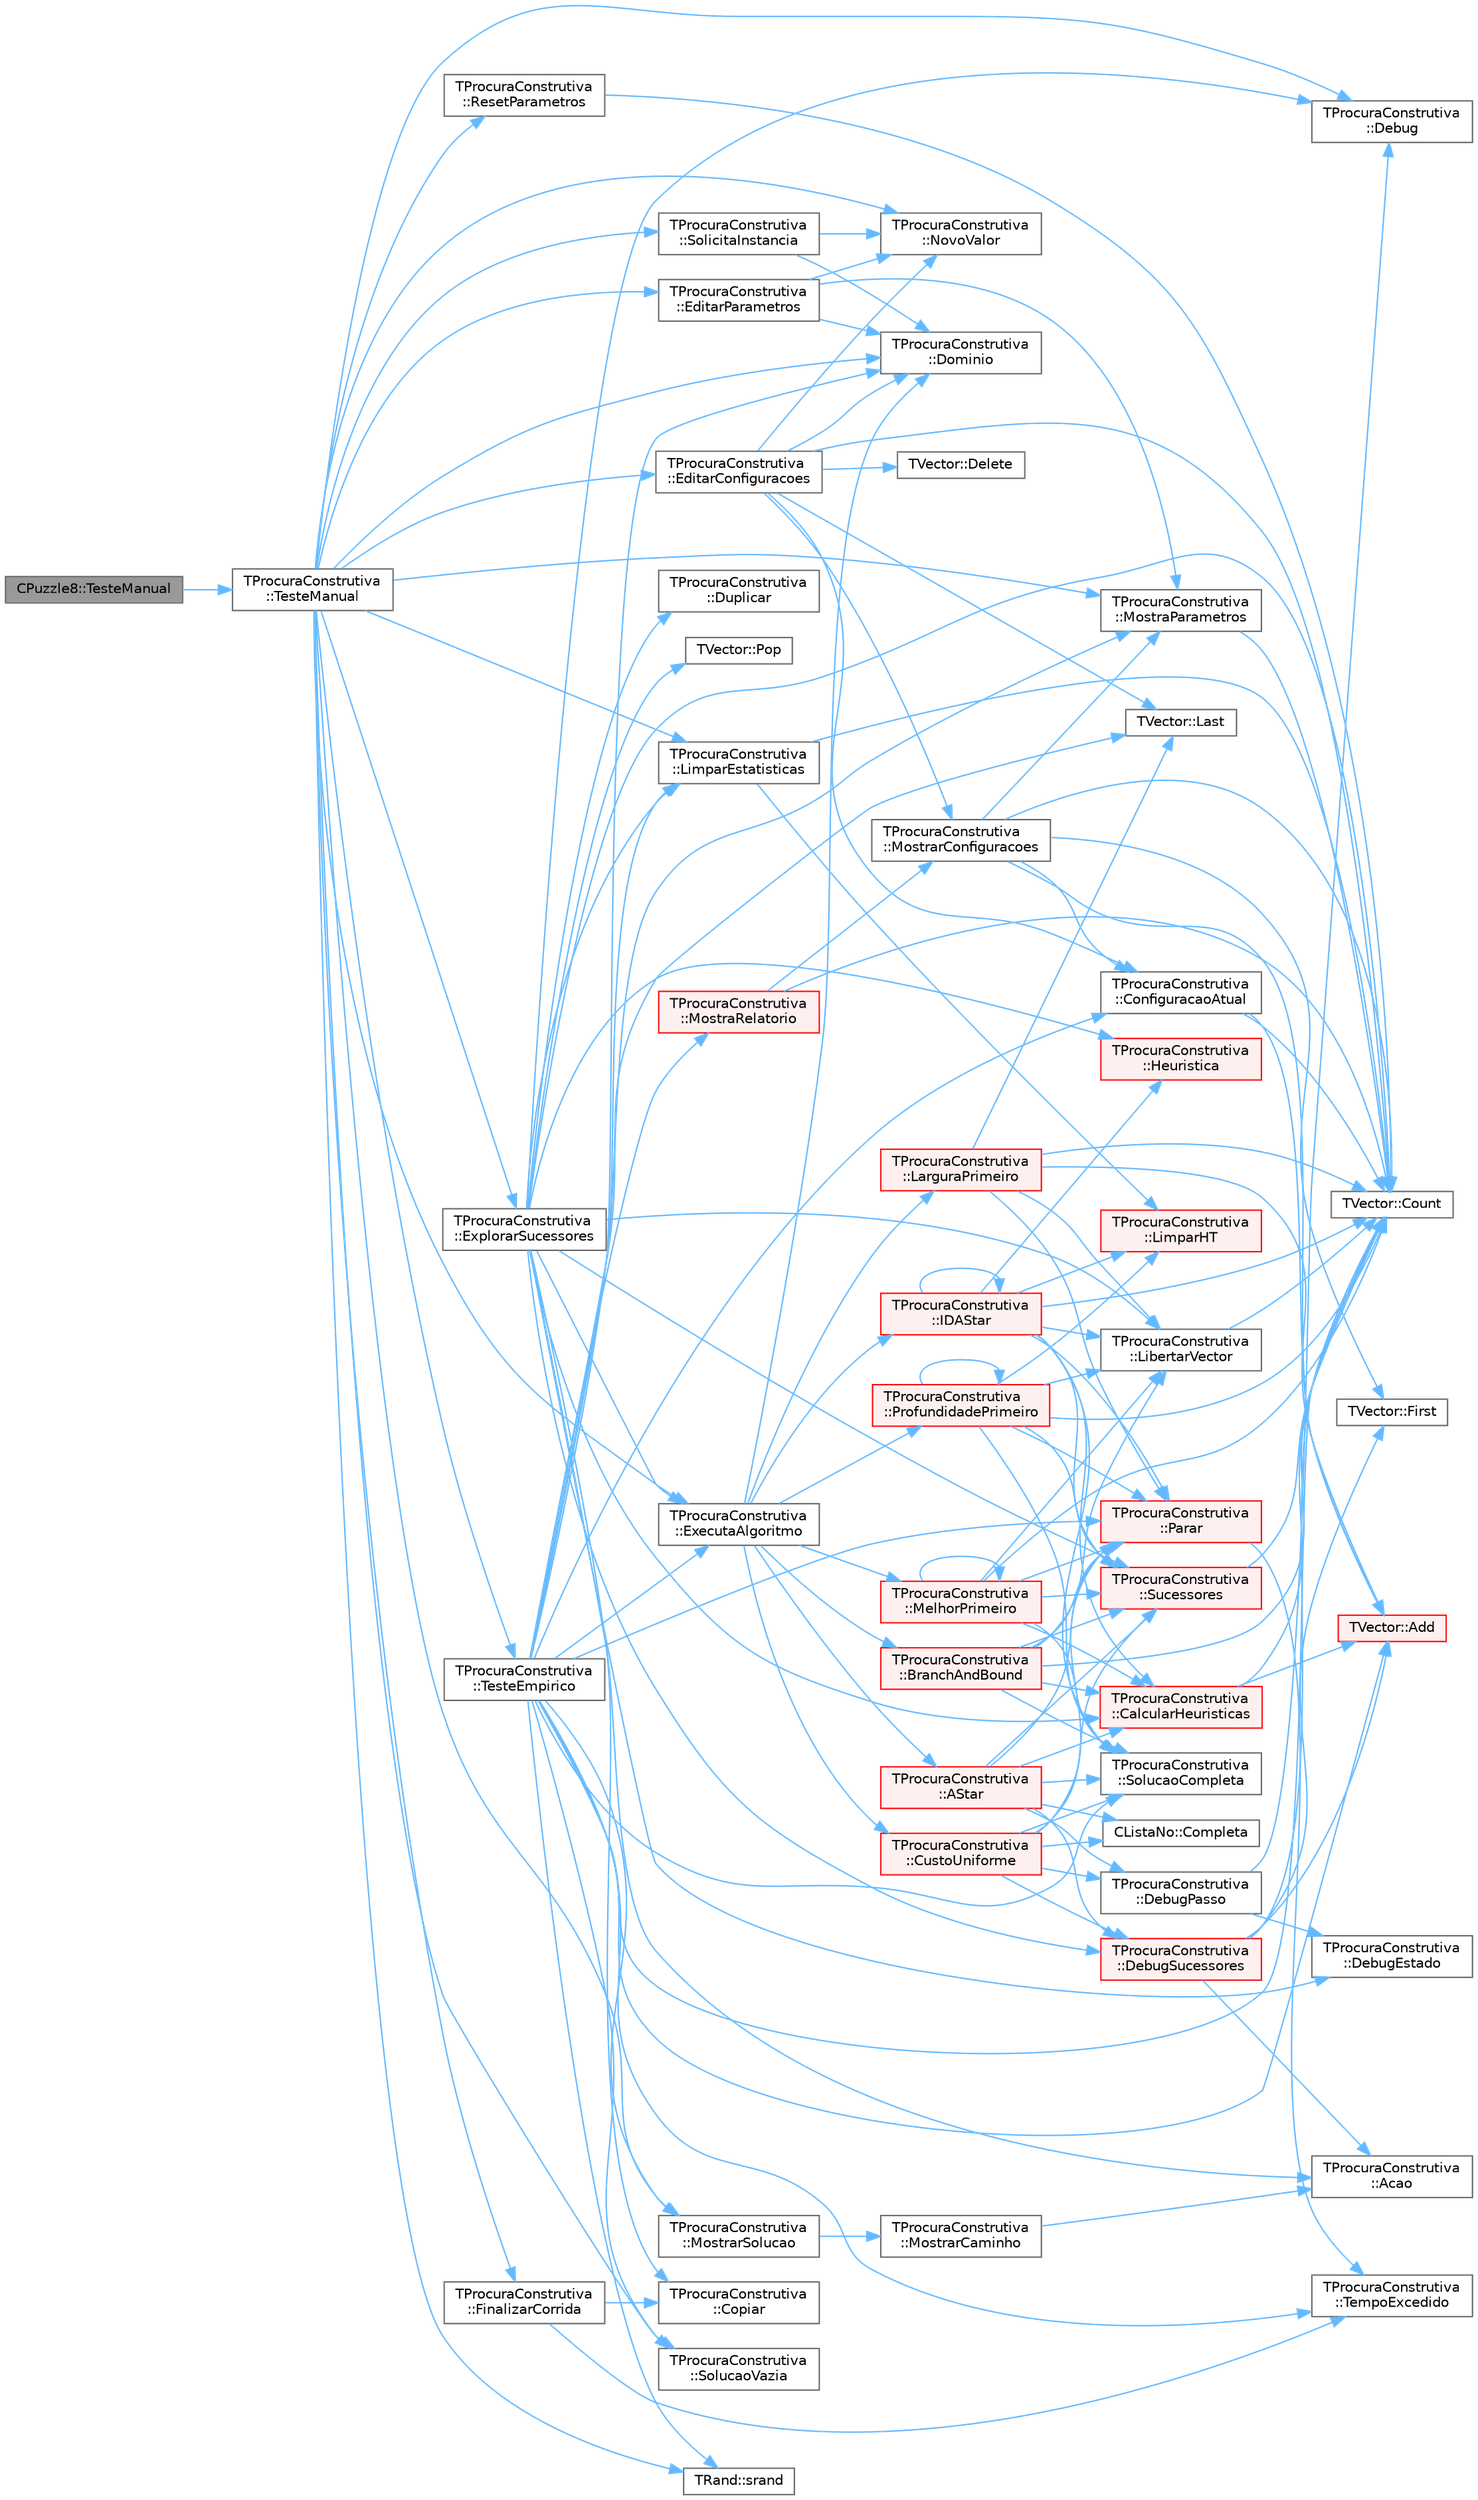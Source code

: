 digraph "CPuzzle8::TesteManual"
{
 // LATEX_PDF_SIZE
  bgcolor="transparent";
  edge [fontname=Helvetica,fontsize=10,labelfontname=Helvetica,labelfontsize=10];
  node [fontname=Helvetica,fontsize=10,shape=box,height=0.2,width=0.4];
  rankdir="LR";
  Node1 [id="Node000001",label="CPuzzle8::TesteManual",height=0.2,width=0.4,color="gray40", fillcolor="grey60", style="filled", fontcolor="black",tooltip="Inicializa a interação com o utilizador."];
  Node1 -> Node2 [id="edge142_Node000001_Node000002",color="steelblue1",style="solid",tooltip=" "];
  Node2 [id="Node000002",label="TProcuraConstrutiva\l::TesteManual",height=0.2,width=0.4,color="grey40", fillcolor="white", style="filled",URL="$group__RedefinicaoMandatoria.html#ga843a501e25cbaff7eb51d8d29995be3a",tooltip="Inicializa a interação com o utilizador."];
  Node2 -> Node3 [id="edge143_Node000002_Node000003",color="steelblue1",style="solid",tooltip=" "];
  Node3 [id="Node000003",label="TProcuraConstrutiva\l::Debug",height=0.2,width=0.4,color="grey40", fillcolor="white", style="filled",URL="$group__RedefinicaoSugerida.html#ga6bb2ece76e931695c9e32df7ca7143aa",tooltip="Mostra o estado no ecrã, para debug."];
  Node2 -> Node4 [id="edge144_Node000002_Node000004",color="steelblue1",style="solid",tooltip=" "];
  Node4 [id="Node000004",label="TProcuraConstrutiva\l::Dominio",height=0.2,width=0.4,color="grey40", fillcolor="white", style="filled",URL="$classTProcuraConstrutiva.html#a6dc1daad843c50560a5f3dd8bbe23f56",tooltip=" "];
  Node2 -> Node5 [id="edge145_Node000002_Node000005",color="steelblue1",style="solid",tooltip=" "];
  Node5 [id="Node000005",label="TProcuraConstrutiva\l::EditarConfiguracoes",height=0.2,width=0.4,color="grey40", fillcolor="white", style="filled",URL="$classTProcuraConstrutiva.html#a7e5329143aa8df478b68741d47fa6a7f",tooltip=" "];
  Node5 -> Node6 [id="edge146_Node000005_Node000006",color="steelblue1",style="solid",tooltip=" "];
  Node6 [id="Node000006",label="TProcuraConstrutiva\l::ConfiguracaoAtual",height=0.2,width=0.4,color="grey40", fillcolor="white", style="filled",URL="$classTProcuraConstrutiva.html#a4c50b21dc4dc6a689af754dfce6e272f",tooltip=" "];
  Node6 -> Node7 [id="edge147_Node000006_Node000007",color="steelblue1",style="solid",tooltip=" "];
  Node7 [id="Node000007",label="TVector::Add",height=0.2,width=0.4,color="red", fillcolor="#FFF0F0", style="filled",URL="$classTVector.html#a21e44df6bc9513d711e2047abc5abf3d",tooltip=" "];
  Node6 -> Node9 [id="edge148_Node000006_Node000009",color="steelblue1",style="solid",tooltip=" "];
  Node9 [id="Node000009",label="TVector::Count",height=0.2,width=0.4,color="grey40", fillcolor="white", style="filled",URL="$classTVector.html#a427bf294df0ee2bf96e30d278c08389f",tooltip=" "];
  Node5 -> Node9 [id="edge149_Node000005_Node000009",color="steelblue1",style="solid",tooltip=" "];
  Node5 -> Node10 [id="edge150_Node000005_Node000010",color="steelblue1",style="solid",tooltip=" "];
  Node10 [id="Node000010",label="TVector::Delete",height=0.2,width=0.4,color="grey40", fillcolor="white", style="filled",URL="$classTVector.html#a1520b4878aa655442babf702646abd7f",tooltip=" "];
  Node5 -> Node4 [id="edge151_Node000005_Node000004",color="steelblue1",style="solid",tooltip=" "];
  Node5 -> Node11 [id="edge152_Node000005_Node000011",color="steelblue1",style="solid",tooltip=" "];
  Node11 [id="Node000011",label="TVector::Last",height=0.2,width=0.4,color="grey40", fillcolor="white", style="filled",URL="$classTVector.html#aa304d639c79ef2842f9951846c6292e3",tooltip=" "];
  Node5 -> Node12 [id="edge153_Node000005_Node000012",color="steelblue1",style="solid",tooltip=" "];
  Node12 [id="Node000012",label="TProcuraConstrutiva\l::MostrarConfiguracoes",height=0.2,width=0.4,color="grey40", fillcolor="white", style="filled",URL="$classTProcuraConstrutiva.html#a9d4bc5b86186bcba9cbee82588ada2fb",tooltip=" "];
  Node12 -> Node7 [id="edge154_Node000012_Node000007",color="steelblue1",style="solid",tooltip=" "];
  Node12 -> Node6 [id="edge155_Node000012_Node000006",color="steelblue1",style="solid",tooltip=" "];
  Node12 -> Node9 [id="edge156_Node000012_Node000009",color="steelblue1",style="solid",tooltip=" "];
  Node12 -> Node13 [id="edge157_Node000012_Node000013",color="steelblue1",style="solid",tooltip=" "];
  Node13 [id="Node000013",label="TVector::First",height=0.2,width=0.4,color="grey40", fillcolor="white", style="filled",URL="$classTVector.html#a05f29646493d42f3c77081b6031d70e5",tooltip=" "];
  Node12 -> Node14 [id="edge158_Node000012_Node000014",color="steelblue1",style="solid",tooltip=" "];
  Node14 [id="Node000014",label="TProcuraConstrutiva\l::MostraParametros",height=0.2,width=0.4,color="grey40", fillcolor="white", style="filled",URL="$classTProcuraConstrutiva.html#af74795a981510f72e0c7865cd758ab3b",tooltip=" "];
  Node14 -> Node9 [id="edge159_Node000014_Node000009",color="steelblue1",style="solid",tooltip=" "];
  Node5 -> Node15 [id="edge160_Node000005_Node000015",color="steelblue1",style="solid",tooltip=" "];
  Node15 [id="Node000015",label="TProcuraConstrutiva\l::NovoValor",height=0.2,width=0.4,color="grey40", fillcolor="white", style="filled",URL="$classTProcuraConstrutiva.html#a47abc151fcdd67c126b99672870d7dca",tooltip=" "];
  Node2 -> Node16 [id="edge161_Node000002_Node000016",color="steelblue1",style="solid",tooltip=" "];
  Node16 [id="Node000016",label="TProcuraConstrutiva\l::EditarParametros",height=0.2,width=0.4,color="grey40", fillcolor="white", style="filled",URL="$classTProcuraConstrutiva.html#aa2c53163dbc3e394abbd2bfbf70e29ca",tooltip=" "];
  Node16 -> Node4 [id="edge162_Node000016_Node000004",color="steelblue1",style="solid",tooltip=" "];
  Node16 -> Node14 [id="edge163_Node000016_Node000014",color="steelblue1",style="solid",tooltip=" "];
  Node16 -> Node15 [id="edge164_Node000016_Node000015",color="steelblue1",style="solid",tooltip=" "];
  Node2 -> Node17 [id="edge165_Node000002_Node000017",color="steelblue1",style="solid",tooltip=" "];
  Node17 [id="Node000017",label="TProcuraConstrutiva\l::ExecutaAlgoritmo",height=0.2,width=0.4,color="grey40", fillcolor="white", style="filled",URL="$group__RedefinicaoOpcional.html#gae52871eb18c8ae656a2174acf43b3bb3",tooltip="Executa o algoritmo com os parametros atuais."];
  Node17 -> Node18 [id="edge166_Node000017_Node000018",color="steelblue1",style="solid",tooltip=" "];
  Node18 [id="Node000018",label="TProcuraConstrutiva\l::AStar",height=0.2,width=0.4,color="red", fillcolor="#FFF0F0", style="filled",URL="$group__ProcurasInformadas.html#ga37dd78e1a9a6742700728135f81964b4",tooltip="Executa a procura A*, algoritmo informado."];
  Node18 -> Node19 [id="edge167_Node000018_Node000019",color="steelblue1",style="solid",tooltip=" "];
  Node19 [id="Node000019",label="TProcuraConstrutiva\l::CalcularHeuristicas",height=0.2,width=0.4,color="red", fillcolor="#FFF0F0", style="filled",URL="$classTProcuraConstrutiva.html#a640e74c9b6cd340761db671438ad679e",tooltip=" "];
  Node19 -> Node7 [id="edge168_Node000019_Node000007",color="steelblue1",style="solid",tooltip=" "];
  Node19 -> Node9 [id="edge169_Node000019_Node000009",color="steelblue1",style="solid",tooltip=" "];
  Node18 -> Node21 [id="edge170_Node000018_Node000021",color="steelblue1",style="solid",tooltip=" "];
  Node21 [id="Node000021",label="CListaNo::Completa",height=0.2,width=0.4,color="grey40", fillcolor="white", style="filled",URL="$classCListaNo.html#a1895f082c5a47855d4cb6236b66fd8a0",tooltip=" "];
  Node18 -> Node22 [id="edge171_Node000018_Node000022",color="steelblue1",style="solid",tooltip=" "];
  Node22 [id="Node000022",label="TProcuraConstrutiva\l::DebugPasso",height=0.2,width=0.4,color="grey40", fillcolor="white", style="filled",URL="$classTProcuraConstrutiva.html#a8a25d942dd9c34c27ad92e3e36177f2f",tooltip=" "];
  Node22 -> Node3 [id="edge172_Node000022_Node000003",color="steelblue1",style="solid",tooltip=" "];
  Node22 -> Node23 [id="edge173_Node000022_Node000023",color="steelblue1",style="solid",tooltip=" "];
  Node23 [id="Node000023",label="TProcuraConstrutiva\l::DebugEstado",height=0.2,width=0.4,color="grey40", fillcolor="white", style="filled",URL="$classTProcuraConstrutiva.html#a3c5b2743566153ca9d45e875106e548b",tooltip=" "];
  Node18 -> Node24 [id="edge174_Node000018_Node000024",color="steelblue1",style="solid",tooltip=" "];
  Node24 [id="Node000024",label="TProcuraConstrutiva\l::DebugSucessores",height=0.2,width=0.4,color="red", fillcolor="#FFF0F0", style="filled",URL="$classTProcuraConstrutiva.html#a08aa14ddc895426b2ce3df4d763cbbd7",tooltip=" "];
  Node24 -> Node25 [id="edge175_Node000024_Node000025",color="steelblue1",style="solid",tooltip=" "];
  Node25 [id="Node000025",label="TProcuraConstrutiva\l::Acao",height=0.2,width=0.4,color="grey40", fillcolor="white", style="filled",URL="$group__RedefinicaoSugerida.html#gacbc6e34f3a403d26d806f37b5cd739f6",tooltip="Retorna a ação (movimento, passo, jogada, lance, etc.) que gerou o sucessor."];
  Node24 -> Node7 [id="edge176_Node000024_Node000007",color="steelblue1",style="solid",tooltip=" "];
  Node24 -> Node9 [id="edge177_Node000024_Node000009",color="steelblue1",style="solid",tooltip=" "];
  Node24 -> Node13 [id="edge178_Node000024_Node000013",color="steelblue1",style="solid",tooltip=" "];
  Node18 -> Node35 [id="edge179_Node000018_Node000035",color="steelblue1",style="solid",tooltip=" "];
  Node35 [id="Node000035",label="TProcuraConstrutiva\l::Parar",height=0.2,width=0.4,color="red", fillcolor="#FFF0F0", style="filled",URL="$group__RedefinicaoOpcional.html#gaed4543b865993696a193d101e925b5b1",tooltip="Verifica se a procura deve ser interrompida."];
  Node35 -> Node39 [id="edge180_Node000035_Node000039",color="steelblue1",style="solid",tooltip=" "];
  Node39 [id="Node000039",label="TProcuraConstrutiva\l::TempoExcedido",height=0.2,width=0.4,color="grey40", fillcolor="white", style="filled",URL="$classTProcuraConstrutiva.html#a1d844f9591ce201c48e38024a92887f4",tooltip=" "];
  Node18 -> Node40 [id="edge181_Node000018_Node000040",color="steelblue1",style="solid",tooltip=" "];
  Node40 [id="Node000040",label="TProcuraConstrutiva\l::SolucaoCompleta",height=0.2,width=0.4,color="grey40", fillcolor="white", style="filled",URL="$group__RedefinicaoMandatoria.html#ga1f3e2b667881c3e910ba372467645304",tooltip="Verifica se o estado actual é objectivo (é uma solução completa)"];
  Node18 -> Node41 [id="edge182_Node000018_Node000041",color="steelblue1",style="solid",tooltip=" "];
  Node41 [id="Node000041",label="TProcuraConstrutiva\l::Sucessores",height=0.2,width=0.4,color="red", fillcolor="#FFF0F0", style="filled",URL="$group__RedefinicaoMandatoria.html#ga0a13570d2f5a21296e3c10c2780e170c",tooltip="Coloca em sucessores a lista de estados sucessores."];
  Node41 -> Node9 [id="edge183_Node000041_Node000009",color="steelblue1",style="solid",tooltip=" "];
  Node17 -> Node51 [id="edge184_Node000017_Node000051",color="steelblue1",style="solid",tooltip=" "];
  Node51 [id="Node000051",label="TProcuraConstrutiva\l::BranchAndBound",height=0.2,width=0.4,color="red", fillcolor="#FFF0F0", style="filled",URL="$group__ProcurasInformadas.html#gafe804dbf6cabda9e627500c2d4f8aafd",tooltip="Executa o algoritmo Branch-and-Bound, um algoritmo informado."];
  Node51 -> Node19 [id="edge185_Node000051_Node000019",color="steelblue1",style="solid",tooltip=" "];
  Node51 -> Node9 [id="edge186_Node000051_Node000009",color="steelblue1",style="solid",tooltip=" "];
  Node51 -> Node34 [id="edge187_Node000051_Node000034",color="steelblue1",style="solid",tooltip=" "];
  Node34 [id="Node000034",label="TProcuraConstrutiva\l::LibertarVector",height=0.2,width=0.4,color="grey40", fillcolor="white", style="filled",URL="$classTProcuraConstrutiva.html#a976f17b2b53ce9ffc7d1795d291262df",tooltip=" "];
  Node34 -> Node9 [id="edge188_Node000034_Node000009",color="steelblue1",style="solid",tooltip=" "];
  Node51 -> Node35 [id="edge189_Node000051_Node000035",color="steelblue1",style="solid",tooltip=" "];
  Node51 -> Node40 [id="edge190_Node000051_Node000040",color="steelblue1",style="solid",tooltip=" "];
  Node51 -> Node41 [id="edge191_Node000051_Node000041",color="steelblue1",style="solid",tooltip=" "];
  Node17 -> Node62 [id="edge192_Node000017_Node000062",color="steelblue1",style="solid",tooltip=" "];
  Node62 [id="Node000062",label="TProcuraConstrutiva\l::CustoUniforme",height=0.2,width=0.4,color="red", fillcolor="#FFF0F0", style="filled",URL="$group__ProcurasCegas.html#ga2343fafdecfd55b69c0ffb71e8f9426b",tooltip="Executa a procura por custo uniforme, algoritmo cego."];
  Node62 -> Node21 [id="edge193_Node000062_Node000021",color="steelblue1",style="solid",tooltip=" "];
  Node62 -> Node22 [id="edge194_Node000062_Node000022",color="steelblue1",style="solid",tooltip=" "];
  Node62 -> Node24 [id="edge195_Node000062_Node000024",color="steelblue1",style="solid",tooltip=" "];
  Node62 -> Node35 [id="edge196_Node000062_Node000035",color="steelblue1",style="solid",tooltip=" "];
  Node62 -> Node40 [id="edge197_Node000062_Node000040",color="steelblue1",style="solid",tooltip=" "];
  Node62 -> Node41 [id="edge198_Node000062_Node000041",color="steelblue1",style="solid",tooltip=" "];
  Node17 -> Node4 [id="edge199_Node000017_Node000004",color="steelblue1",style="solid",tooltip=" "];
  Node17 -> Node63 [id="edge200_Node000017_Node000063",color="steelblue1",style="solid",tooltip=" "];
  Node63 [id="Node000063",label="TProcuraConstrutiva\l::IDAStar",height=0.2,width=0.4,color="red", fillcolor="#FFF0F0", style="filled",URL="$group__ProcurasInformadas.html#gae77f9608e7988052377d7025bee7c4e8",tooltip="Executa a procura IDA*, algoritmo informado."];
  Node63 -> Node19 [id="edge201_Node000063_Node000019",color="steelblue1",style="solid",tooltip=" "];
  Node63 -> Node9 [id="edge202_Node000063_Node000009",color="steelblue1",style="solid",tooltip=" "];
  Node63 -> Node65 [id="edge203_Node000063_Node000065",color="steelblue1",style="solid",tooltip=" "];
  Node65 [id="Node000065",label="TProcuraConstrutiva\l::Heuristica",height=0.2,width=0.4,color="red", fillcolor="#FFF0F0", style="filled",URL="$group__RedefinicaoSugerida.html#ga0e8bb1bd33683545dc4f8f6329548b40",tooltip="Função para calcular quanto falta para o final, o valor da heurística."];
  Node63 -> Node63 [id="edge204_Node000063_Node000063",color="steelblue1",style="solid",tooltip=" "];
  Node63 -> Node34 [id="edge205_Node000063_Node000034",color="steelblue1",style="solid",tooltip=" "];
  Node63 -> Node66 [id="edge206_Node000063_Node000066",color="steelblue1",style="solid",tooltip=" "];
  Node66 [id="Node000066",label="TProcuraConstrutiva\l::LimparHT",height=0.2,width=0.4,color="red", fillcolor="#FFF0F0", style="filled",URL="$classTProcuraConstrutiva.html#a8b500987c88352d27a68200454cc3c8c",tooltip=" "];
  Node63 -> Node35 [id="edge207_Node000063_Node000035",color="steelblue1",style="solid",tooltip=" "];
  Node63 -> Node40 [id="edge208_Node000063_Node000040",color="steelblue1",style="solid",tooltip=" "];
  Node63 -> Node41 [id="edge209_Node000063_Node000041",color="steelblue1",style="solid",tooltip=" "];
  Node17 -> Node68 [id="edge210_Node000017_Node000068",color="steelblue1",style="solid",tooltip=" "];
  Node68 [id="Node000068",label="TProcuraConstrutiva\l::LarguraPrimeiro",height=0.2,width=0.4,color="red", fillcolor="#FFF0F0", style="filled",URL="$group__ProcurasCegas.html#gafe656922894d8a27b4cfb70128793af0",tooltip="Executa a procura em largura primeiro, algoritmo cego."];
  Node68 -> Node7 [id="edge211_Node000068_Node000007",color="steelblue1",style="solid",tooltip=" "];
  Node68 -> Node9 [id="edge212_Node000068_Node000009",color="steelblue1",style="solid",tooltip=" "];
  Node68 -> Node11 [id="edge213_Node000068_Node000011",color="steelblue1",style="solid",tooltip=" "];
  Node68 -> Node34 [id="edge214_Node000068_Node000034",color="steelblue1",style="solid",tooltip=" "];
  Node68 -> Node35 [id="edge215_Node000068_Node000035",color="steelblue1",style="solid",tooltip=" "];
  Node17 -> Node70 [id="edge216_Node000017_Node000070",color="steelblue1",style="solid",tooltip=" "];
  Node70 [id="Node000070",label="TProcuraConstrutiva\l::MelhorPrimeiro",height=0.2,width=0.4,color="red", fillcolor="#FFF0F0", style="filled",URL="$group__ProcurasInformadas.html#gaebb84182343041bc276e4ceceb4b13aa",tooltip="Executa a procura melhor primeiro, algoritmo informado."];
  Node70 -> Node19 [id="edge217_Node000070_Node000019",color="steelblue1",style="solid",tooltip=" "];
  Node70 -> Node9 [id="edge218_Node000070_Node000009",color="steelblue1",style="solid",tooltip=" "];
  Node70 -> Node34 [id="edge219_Node000070_Node000034",color="steelblue1",style="solid",tooltip=" "];
  Node70 -> Node70 [id="edge220_Node000070_Node000070",color="steelblue1",style="solid",tooltip=" "];
  Node70 -> Node35 [id="edge221_Node000070_Node000035",color="steelblue1",style="solid",tooltip=" "];
  Node70 -> Node40 [id="edge222_Node000070_Node000040",color="steelblue1",style="solid",tooltip=" "];
  Node70 -> Node41 [id="edge223_Node000070_Node000041",color="steelblue1",style="solid",tooltip=" "];
  Node17 -> Node71 [id="edge224_Node000017_Node000071",color="steelblue1",style="solid",tooltip=" "];
  Node71 [id="Node000071",label="TProcuraConstrutiva\l::ProfundidadePrimeiro",height=0.2,width=0.4,color="red", fillcolor="#FFF0F0", style="filled",URL="$group__ProcurasCegas.html#gaf00d9776f6b25d56138efb6725b86228",tooltip="Executa a procura em profundidade primeiro, algoritmo cego."];
  Node71 -> Node9 [id="edge225_Node000071_Node000009",color="steelblue1",style="solid",tooltip=" "];
  Node71 -> Node34 [id="edge226_Node000071_Node000034",color="steelblue1",style="solid",tooltip=" "];
  Node71 -> Node66 [id="edge227_Node000071_Node000066",color="steelblue1",style="solid",tooltip=" "];
  Node71 -> Node35 [id="edge228_Node000071_Node000035",color="steelblue1",style="solid",tooltip=" "];
  Node71 -> Node71 [id="edge229_Node000071_Node000071",color="steelblue1",style="solid",tooltip=" "];
  Node71 -> Node40 [id="edge230_Node000071_Node000040",color="steelblue1",style="solid",tooltip=" "];
  Node71 -> Node41 [id="edge231_Node000071_Node000041",color="steelblue1",style="solid",tooltip=" "];
  Node2 -> Node72 [id="edge232_Node000002_Node000072",color="steelblue1",style="solid",tooltip=" "];
  Node72 [id="Node000072",label="TProcuraConstrutiva\l::ExplorarSucessores",height=0.2,width=0.4,color="grey40", fillcolor="white", style="filled",URL="$classTProcuraConstrutiva.html#ab5639efca5e48b564a8bdd9ec23a8955",tooltip=" "];
  Node72 -> Node25 [id="edge233_Node000072_Node000025",color="steelblue1",style="solid",tooltip=" "];
  Node72 -> Node19 [id="edge234_Node000072_Node000019",color="steelblue1",style="solid",tooltip=" "];
  Node72 -> Node60 [id="edge235_Node000072_Node000060",color="steelblue1",style="solid",tooltip=" "];
  Node60 [id="Node000060",label="TProcuraConstrutiva\l::Copiar",height=0.2,width=0.4,color="grey40", fillcolor="white", style="filled",URL="$group__RedefinicaoMandatoria.html#ga92eb7af76e68a20fe542afb459e7d642",tooltip="Fica com uma cópia do objecto."];
  Node72 -> Node9 [id="edge236_Node000072_Node000009",color="steelblue1",style="solid",tooltip=" "];
  Node72 -> Node3 [id="edge237_Node000072_Node000003",color="steelblue1",style="solid",tooltip=" "];
  Node72 -> Node23 [id="edge238_Node000072_Node000023",color="steelblue1",style="solid",tooltip=" "];
  Node72 -> Node24 [id="edge239_Node000072_Node000024",color="steelblue1",style="solid",tooltip=" "];
  Node72 -> Node59 [id="edge240_Node000072_Node000059",color="steelblue1",style="solid",tooltip=" "];
  Node59 [id="Node000059",label="TProcuraConstrutiva\l::Duplicar",height=0.2,width=0.4,color="grey40", fillcolor="white", style="filled",URL="$group__RedefinicaoMandatoria.html#gaf7c2483f38d11825c220b7a8d538a623",tooltip="Cria um objecto que é uma cópia deste."];
  Node72 -> Node17 [id="edge241_Node000072_Node000017",color="steelblue1",style="solid",tooltip=" "];
  Node72 -> Node65 [id="edge242_Node000072_Node000065",color="steelblue1",style="solid",tooltip=" "];
  Node72 -> Node34 [id="edge243_Node000072_Node000034",color="steelblue1",style="solid",tooltip=" "];
  Node72 -> Node73 [id="edge244_Node000072_Node000073",color="steelblue1",style="solid",tooltip=" "];
  Node73 [id="Node000073",label="TProcuraConstrutiva\l::LimparEstatisticas",height=0.2,width=0.4,color="grey40", fillcolor="white", style="filled",URL="$classTProcuraConstrutiva.html#ae254bbde1b2e36391d575fc2836fea7f",tooltip=" "];
  Node73 -> Node9 [id="edge245_Node000073_Node000009",color="steelblue1",style="solid",tooltip=" "];
  Node73 -> Node66 [id="edge246_Node000073_Node000066",color="steelblue1",style="solid",tooltip=" "];
  Node72 -> Node54 [id="edge247_Node000072_Node000054",color="steelblue1",style="solid",tooltip=" "];
  Node54 [id="Node000054",label="TVector::Pop",height=0.2,width=0.4,color="grey40", fillcolor="white", style="filled",URL="$classTVector.html#a3249913626d54e46b07e168ce1f05d87",tooltip=" "];
  Node72 -> Node41 [id="edge248_Node000072_Node000041",color="steelblue1",style="solid",tooltip=" "];
  Node2 -> Node74 [id="edge249_Node000002_Node000074",color="steelblue1",style="solid",tooltip=" "];
  Node74 [id="Node000074",label="TProcuraConstrutiva\l::FinalizarCorrida",height=0.2,width=0.4,color="grey40", fillcolor="white", style="filled",URL="$classTProcuraConstrutiva.html#af2fbc46bcca99f48e42cdbc62eecc1fd",tooltip=" "];
  Node74 -> Node60 [id="edge250_Node000074_Node000060",color="steelblue1",style="solid",tooltip=" "];
  Node74 -> Node39 [id="edge251_Node000074_Node000039",color="steelblue1",style="solid",tooltip=" "];
  Node2 -> Node73 [id="edge252_Node000002_Node000073",color="steelblue1",style="solid",tooltip=" "];
  Node2 -> Node14 [id="edge253_Node000002_Node000014",color="steelblue1",style="solid",tooltip=" "];
  Node2 -> Node75 [id="edge254_Node000002_Node000075",color="steelblue1",style="solid",tooltip=" "];
  Node75 [id="Node000075",label="TProcuraConstrutiva\l::MostrarSolucao",height=0.2,width=0.4,color="grey40", fillcolor="white", style="filled",URL="$group__RedefinicaoOpcional.html#ga74b4c5766a2b65bdb4c3019523c1508f",tooltip="Mostrar solução, seja um caminho ou o próprio estado."];
  Node75 -> Node76 [id="edge255_Node000075_Node000076",color="steelblue1",style="solid",tooltip=" "];
  Node76 [id="Node000076",label="TProcuraConstrutiva\l::MostrarCaminho",height=0.2,width=0.4,color="grey40", fillcolor="white", style="filled",URL="$classTProcuraConstrutiva.html#a51a3757ad4f4041833c7957276d76ab9",tooltip=" "];
  Node76 -> Node25 [id="edge256_Node000076_Node000025",color="steelblue1",style="solid",tooltip=" "];
  Node2 -> Node15 [id="edge257_Node000002_Node000015",color="steelblue1",style="solid",tooltip=" "];
  Node2 -> Node77 [id="edge258_Node000002_Node000077",color="steelblue1",style="solid",tooltip=" "];
  Node77 [id="Node000077",label="TProcuraConstrutiva\l::ResetParametros",height=0.2,width=0.4,color="grey40", fillcolor="white", style="filled",URL="$group__RedefinicaoSugerida.html#gacb15562d8776f4d162001d385ebc13a0",tooltip="Inicializa os parametros."];
  Node77 -> Node9 [id="edge259_Node000077_Node000009",color="steelblue1",style="solid",tooltip=" "];
  Node2 -> Node78 [id="edge260_Node000002_Node000078",color="steelblue1",style="solid",tooltip=" "];
  Node78 [id="Node000078",label="TProcuraConstrutiva\l::SolicitaInstancia",height=0.2,width=0.4,color="grey40", fillcolor="white", style="filled",URL="$classTProcuraConstrutiva.html#a0729129ac5c4791ebd251bdd28e4a137",tooltip=" "];
  Node78 -> Node4 [id="edge261_Node000078_Node000004",color="steelblue1",style="solid",tooltip=" "];
  Node78 -> Node15 [id="edge262_Node000078_Node000015",color="steelblue1",style="solid",tooltip=" "];
  Node2 -> Node79 [id="edge263_Node000002_Node000079",color="steelblue1",style="solid",tooltip=" "];
  Node79 [id="Node000079",label="TProcuraConstrutiva\l::SolucaoVazia",height=0.2,width=0.4,color="grey40", fillcolor="white", style="filled",URL="$group__RedefinicaoMandatoria.html#ga687ad49ea5304ae8e2c3782f470c4ad3",tooltip="Coloca o objecto no estado inicial da procura."];
  Node2 -> Node49 [id="edge264_Node000002_Node000049",color="steelblue1",style="solid",tooltip=" "];
  Node49 [id="Node000049",label="TRand::srand",height=0.2,width=0.4,color="grey40", fillcolor="white", style="filled",URL="$classTRand.html#ad0b319d6f58ab6820b001b4e3d3ae245",tooltip=" "];
  Node2 -> Node80 [id="edge265_Node000002_Node000080",color="steelblue1",style="solid",tooltip=" "];
  Node80 [id="Node000080",label="TProcuraConstrutiva\l::TesteEmpirico",height=0.2,width=0.4,color="grey40", fillcolor="white", style="filled",URL="$group__RedefinicaoOpcional.html#gab2fca28035f165ce7c1d40acbfc8c971",tooltip="Executa testes empíricos, em todas as configurações guardadas, nas instâncias selecionadas."];
  Node80 -> Node7 [id="edge266_Node000080_Node000007",color="steelblue1",style="solid",tooltip=" "];
  Node80 -> Node6 [id="edge267_Node000080_Node000006",color="steelblue1",style="solid",tooltip=" "];
  Node80 -> Node9 [id="edge268_Node000080_Node000009",color="steelblue1",style="solid",tooltip=" "];
  Node80 -> Node4 [id="edge269_Node000080_Node000004",color="steelblue1",style="solid",tooltip=" "];
  Node80 -> Node17 [id="edge270_Node000080_Node000017",color="steelblue1",style="solid",tooltip=" "];
  Node80 -> Node11 [id="edge271_Node000080_Node000011",color="steelblue1",style="solid",tooltip=" "];
  Node80 -> Node73 [id="edge272_Node000080_Node000073",color="steelblue1",style="solid",tooltip=" "];
  Node80 -> Node14 [id="edge273_Node000080_Node000014",color="steelblue1",style="solid",tooltip=" "];
  Node80 -> Node81 [id="edge274_Node000080_Node000081",color="steelblue1",style="solid",tooltip=" "];
  Node81 [id="Node000081",label="TProcuraConstrutiva\l::MostraRelatorio",height=0.2,width=0.4,color="red", fillcolor="#FFF0F0", style="filled",URL="$classTProcuraConstrutiva.html#ac7e1356d8cd516f18380d4f4c5730c2b",tooltip=" "];
  Node81 -> Node9 [id="edge275_Node000081_Node000009",color="steelblue1",style="solid",tooltip=" "];
  Node81 -> Node12 [id="edge276_Node000081_Node000012",color="steelblue1",style="solid",tooltip=" "];
  Node80 -> Node75 [id="edge277_Node000080_Node000075",color="steelblue1",style="solid",tooltip=" "];
  Node80 -> Node35 [id="edge278_Node000080_Node000035",color="steelblue1",style="solid",tooltip=" "];
  Node80 -> Node40 [id="edge279_Node000080_Node000040",color="steelblue1",style="solid",tooltip=" "];
  Node80 -> Node79 [id="edge280_Node000080_Node000079",color="steelblue1",style="solid",tooltip=" "];
  Node80 -> Node49 [id="edge281_Node000080_Node000049",color="steelblue1",style="solid",tooltip=" "];
  Node80 -> Node39 [id="edge282_Node000080_Node000039",color="steelblue1",style="solid",tooltip=" "];
}
